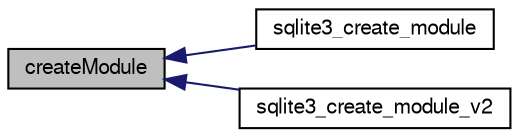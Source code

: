 digraph "createModule"
{
  edge [fontname="FreeSans",fontsize="10",labelfontname="FreeSans",labelfontsize="10"];
  node [fontname="FreeSans",fontsize="10",shape=record];
  rankdir="LR";
  Node79817 [label="createModule",height=0.2,width=0.4,color="black", fillcolor="grey75", style="filled", fontcolor="black"];
  Node79817 -> Node79818 [dir="back",color="midnightblue",fontsize="10",style="solid",fontname="FreeSans"];
  Node79818 [label="sqlite3_create_module",height=0.2,width=0.4,color="black", fillcolor="white", style="filled",URL="$sqlite3_8h.html#ac1c2da392b14a7bba8cc7605d56438d0"];
  Node79817 -> Node79819 [dir="back",color="midnightblue",fontsize="10",style="solid",fontname="FreeSans"];
  Node79819 [label="sqlite3_create_module_v2",height=0.2,width=0.4,color="black", fillcolor="white", style="filled",URL="$sqlite3_8h.html#a293bb76c4e725c89ea93dde3ffa0c665"];
}

